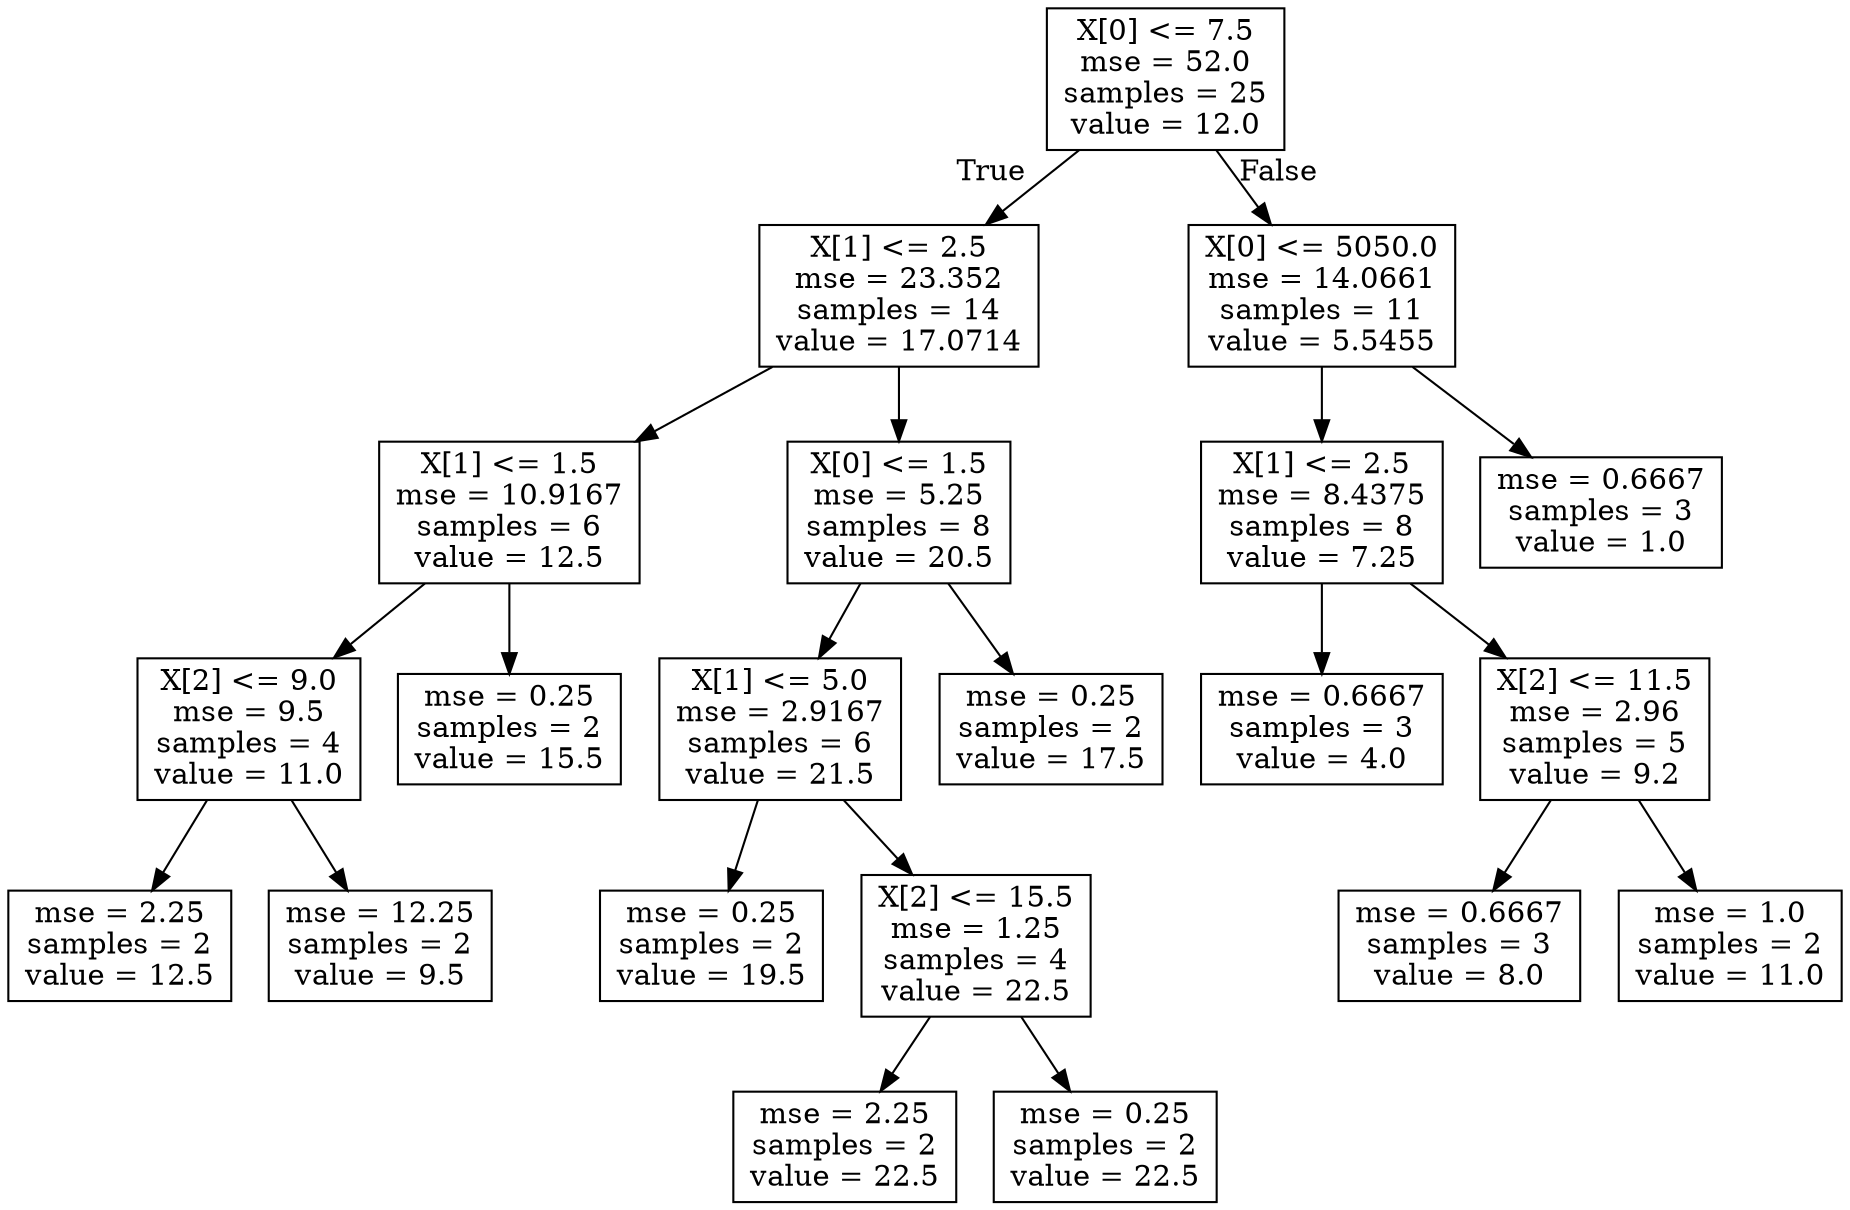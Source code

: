 digraph Tree {
node [shape=box] ;
0 [label="X[0] <= 7.5\nmse = 52.0\nsamples = 25\nvalue = 12.0"] ;
1 [label="X[1] <= 2.5\nmse = 23.352\nsamples = 14\nvalue = 17.0714"] ;
0 -> 1 [labeldistance=2.5, labelangle=45, headlabel="True"] ;
2 [label="X[1] <= 1.5\nmse = 10.9167\nsamples = 6\nvalue = 12.5"] ;
1 -> 2 ;
3 [label="X[2] <= 9.0\nmse = 9.5\nsamples = 4\nvalue = 11.0"] ;
2 -> 3 ;
4 [label="mse = 2.25\nsamples = 2\nvalue = 12.5"] ;
3 -> 4 ;
5 [label="mse = 12.25\nsamples = 2\nvalue = 9.5"] ;
3 -> 5 ;
6 [label="mse = 0.25\nsamples = 2\nvalue = 15.5"] ;
2 -> 6 ;
7 [label="X[0] <= 1.5\nmse = 5.25\nsamples = 8\nvalue = 20.5"] ;
1 -> 7 ;
8 [label="X[1] <= 5.0\nmse = 2.9167\nsamples = 6\nvalue = 21.5"] ;
7 -> 8 ;
9 [label="mse = 0.25\nsamples = 2\nvalue = 19.5"] ;
8 -> 9 ;
10 [label="X[2] <= 15.5\nmse = 1.25\nsamples = 4\nvalue = 22.5"] ;
8 -> 10 ;
11 [label="mse = 2.25\nsamples = 2\nvalue = 22.5"] ;
10 -> 11 ;
12 [label="mse = 0.25\nsamples = 2\nvalue = 22.5"] ;
10 -> 12 ;
13 [label="mse = 0.25\nsamples = 2\nvalue = 17.5"] ;
7 -> 13 ;
14 [label="X[0] <= 5050.0\nmse = 14.0661\nsamples = 11\nvalue = 5.5455"] ;
0 -> 14 [labeldistance=2.5, labelangle=-45, headlabel="False"] ;
15 [label="X[1] <= 2.5\nmse = 8.4375\nsamples = 8\nvalue = 7.25"] ;
14 -> 15 ;
16 [label="mse = 0.6667\nsamples = 3\nvalue = 4.0"] ;
15 -> 16 ;
17 [label="X[2] <= 11.5\nmse = 2.96\nsamples = 5\nvalue = 9.2"] ;
15 -> 17 ;
18 [label="mse = 0.6667\nsamples = 3\nvalue = 8.0"] ;
17 -> 18 ;
19 [label="mse = 1.0\nsamples = 2\nvalue = 11.0"] ;
17 -> 19 ;
20 [label="mse = 0.6667\nsamples = 3\nvalue = 1.0"] ;
14 -> 20 ;
}
